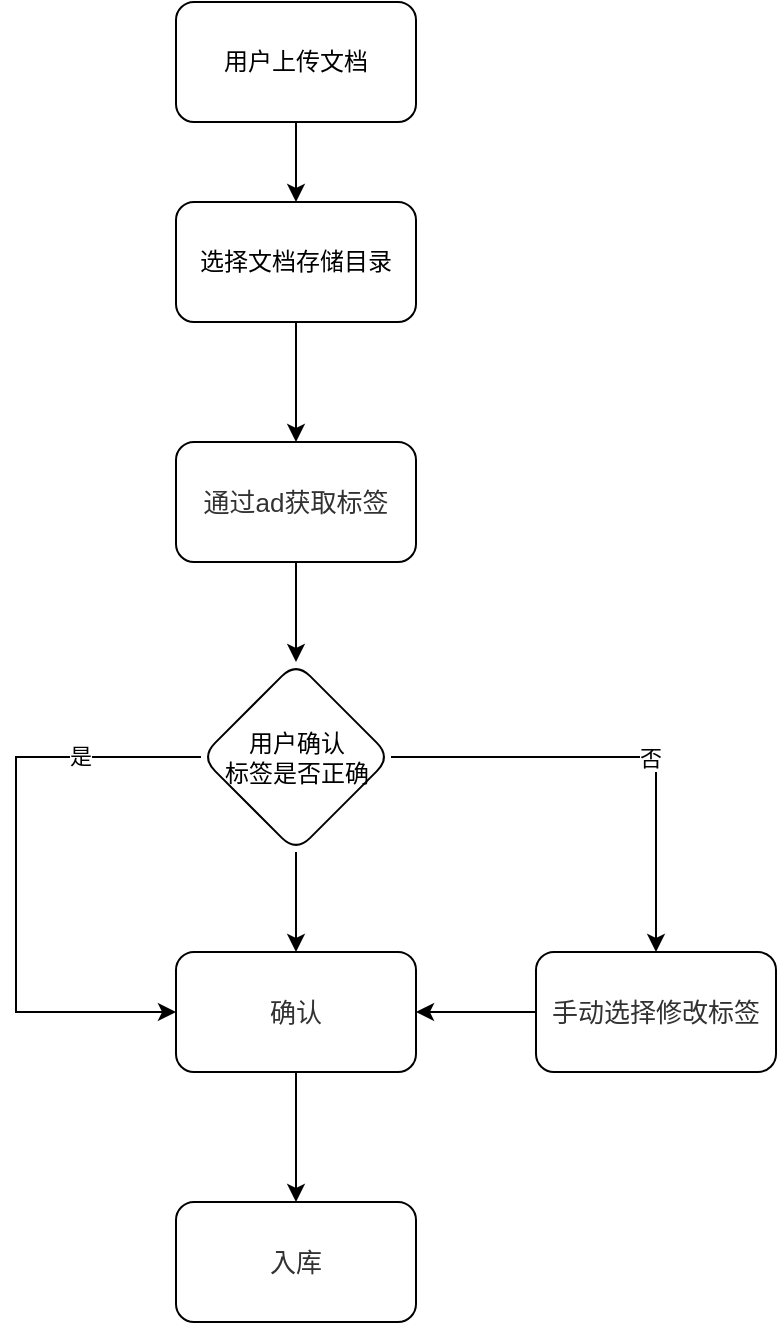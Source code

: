 <mxfile version="15.6.3" type="github"><diagram id="qhkggoDyF2o6zVwwuzIy" name="第 1 页"><mxGraphModel dx="1422" dy="762" grid="1" gridSize="10" guides="1" tooltips="1" connect="1" arrows="1" fold="1" page="1" pageScale="1" pageWidth="827" pageHeight="1169" math="0" shadow="0"><root><mxCell id="0"/><mxCell id="1" parent="0"/><mxCell id="j8712YR9dt_jOu0P1H9m-5" style="edgeStyle=orthogonalEdgeStyle;rounded=0;orthogonalLoop=1;jettySize=auto;html=1;exitX=0.5;exitY=1;exitDx=0;exitDy=0;" edge="1" parent="1" source="j8712YR9dt_jOu0P1H9m-1" target="j8712YR9dt_jOu0P1H9m-4"><mxGeometry relative="1" as="geometry"/></mxCell><mxCell id="j8712YR9dt_jOu0P1H9m-1" value="&lt;div class=&quot;mind-clipboard&quot;&gt;用户上传文档&lt;/div&gt;" style="rounded=1;whiteSpace=wrap;html=1;" vertex="1" parent="1"><mxGeometry x="360" y="80" width="120" height="60" as="geometry"/></mxCell><mxCell id="j8712YR9dt_jOu0P1H9m-7" style="edgeStyle=orthogonalEdgeStyle;rounded=0;orthogonalLoop=1;jettySize=auto;html=1;exitX=0.5;exitY=1;exitDx=0;exitDy=0;entryX=0.5;entryY=0;entryDx=0;entryDy=0;" edge="1" parent="1" source="j8712YR9dt_jOu0P1H9m-4" target="j8712YR9dt_jOu0P1H9m-6"><mxGeometry relative="1" as="geometry"/></mxCell><mxCell id="j8712YR9dt_jOu0P1H9m-4" value="&lt;div class=&quot;mind-clipboard&quot;&gt;选择文档存储目录&lt;/div&gt;" style="rounded=1;whiteSpace=wrap;html=1;" vertex="1" parent="1"><mxGeometry x="360" y="180" width="120" height="60" as="geometry"/></mxCell><mxCell id="j8712YR9dt_jOu0P1H9m-9" style="edgeStyle=orthogonalEdgeStyle;rounded=0;orthogonalLoop=1;jettySize=auto;html=1;exitX=0.5;exitY=1;exitDx=0;exitDy=0;" edge="1" parent="1" source="j8712YR9dt_jOu0P1H9m-6" target="j8712YR9dt_jOu0P1H9m-8"><mxGeometry relative="1" as="geometry"/></mxCell><mxCell id="j8712YR9dt_jOu0P1H9m-6" value="&lt;div class=&quot;mind-clipboard&quot;&gt;&lt;span style=&quot;color: rgb(50 , 50 , 50) ; font-size: 13px ; background-color: rgba(255 , 255 , 255 , 0.01)&quot;&gt;通过ad获取标签&lt;/span&gt;&lt;br&gt;&lt;/div&gt;" style="rounded=1;whiteSpace=wrap;html=1;" vertex="1" parent="1"><mxGeometry x="360" y="300" width="120" height="60" as="geometry"/></mxCell><mxCell id="j8712YR9dt_jOu0P1H9m-11" style="edgeStyle=orthogonalEdgeStyle;rounded=0;orthogonalLoop=1;jettySize=auto;html=1;exitX=0.5;exitY=1;exitDx=0;exitDy=0;" edge="1" parent="1" source="j8712YR9dt_jOu0P1H9m-8" target="j8712YR9dt_jOu0P1H9m-10"><mxGeometry relative="1" as="geometry"/></mxCell><mxCell id="j8712YR9dt_jOu0P1H9m-13" style="edgeStyle=orthogonalEdgeStyle;rounded=0;orthogonalLoop=1;jettySize=auto;html=1;exitX=1;exitY=0.5;exitDx=0;exitDy=0;entryX=0.5;entryY=0;entryDx=0;entryDy=0;" edge="1" parent="1" source="j8712YR9dt_jOu0P1H9m-8" target="j8712YR9dt_jOu0P1H9m-12"><mxGeometry relative="1" as="geometry"/></mxCell><mxCell id="j8712YR9dt_jOu0P1H9m-16" value="否" style="edgeLabel;html=1;align=center;verticalAlign=middle;resizable=0;points=[];" vertex="1" connectable="0" parent="j8712YR9dt_jOu0P1H9m-13"><mxGeometry x="0.155" y="-3" relative="1" as="geometry"><mxPoint as="offset"/></mxGeometry></mxCell><mxCell id="j8712YR9dt_jOu0P1H9m-20" style="edgeStyle=orthogonalEdgeStyle;rounded=0;orthogonalLoop=1;jettySize=auto;html=1;exitX=0;exitY=0.5;exitDx=0;exitDy=0;entryX=0;entryY=0.5;entryDx=0;entryDy=0;" edge="1" parent="1" source="j8712YR9dt_jOu0P1H9m-8" target="j8712YR9dt_jOu0P1H9m-10"><mxGeometry relative="1" as="geometry"><Array as="points"><mxPoint x="280" y="458"/><mxPoint x="280" y="585"/></Array></mxGeometry></mxCell><mxCell id="j8712YR9dt_jOu0P1H9m-21" value="是" style="edgeLabel;html=1;align=center;verticalAlign=middle;resizable=0;points=[];" vertex="1" connectable="0" parent="j8712YR9dt_jOu0P1H9m-20"><mxGeometry x="-0.597" y="-1" relative="1" as="geometry"><mxPoint as="offset"/></mxGeometry></mxCell><mxCell id="j8712YR9dt_jOu0P1H9m-8" value="&lt;div class=&quot;mind-clipboard&quot;&gt;用户确认&lt;div&gt;标签是否正确&lt;/div&gt;&lt;/div&gt;" style="rhombus;whiteSpace=wrap;html=1;rounded=1;" vertex="1" parent="1"><mxGeometry x="372.5" y="410" width="95" height="95" as="geometry"/></mxCell><mxCell id="j8712YR9dt_jOu0P1H9m-19" style="edgeStyle=orthogonalEdgeStyle;rounded=0;orthogonalLoop=1;jettySize=auto;html=1;exitX=0.5;exitY=1;exitDx=0;exitDy=0;entryX=0.5;entryY=0;entryDx=0;entryDy=0;" edge="1" parent="1" source="j8712YR9dt_jOu0P1H9m-10" target="j8712YR9dt_jOu0P1H9m-18"><mxGeometry relative="1" as="geometry"/></mxCell><mxCell id="j8712YR9dt_jOu0P1H9m-10" value="&lt;span style=&quot;color: rgb(50 , 50 , 50) ; font-size: 13px ; background-color: rgba(255 , 255 , 255 , 0.01)&quot;&gt;确认&lt;/span&gt;" style="rounded=1;whiteSpace=wrap;html=1;" vertex="1" parent="1"><mxGeometry x="360" y="555" width="120" height="60" as="geometry"/></mxCell><mxCell id="j8712YR9dt_jOu0P1H9m-14" style="edgeStyle=orthogonalEdgeStyle;rounded=0;orthogonalLoop=1;jettySize=auto;html=1;exitX=0;exitY=0.5;exitDx=0;exitDy=0;" edge="1" parent="1" source="j8712YR9dt_jOu0P1H9m-12" target="j8712YR9dt_jOu0P1H9m-10"><mxGeometry relative="1" as="geometry"/></mxCell><mxCell id="j8712YR9dt_jOu0P1H9m-12" value="&lt;span style=&quot;color: rgb(50 , 50 , 50) ; font-size: 13px ; background-color: rgba(255 , 255 , 255 , 0.01)&quot;&gt;手动选择修改标签&lt;/span&gt;" style="rounded=1;whiteSpace=wrap;html=1;" vertex="1" parent="1"><mxGeometry x="540" y="555" width="120" height="60" as="geometry"/></mxCell><mxCell id="j8712YR9dt_jOu0P1H9m-18" value="&lt;span style=&quot;color: rgb(50 , 50 , 50) ; font-size: 13px ; background-color: rgba(255 , 255 , 255 , 0.01)&quot;&gt;入库&lt;/span&gt;" style="rounded=1;whiteSpace=wrap;html=1;" vertex="1" parent="1"><mxGeometry x="360" y="680" width="120" height="60" as="geometry"/></mxCell></root></mxGraphModel></diagram></mxfile>
